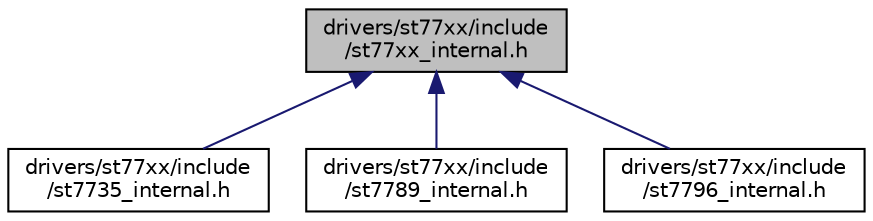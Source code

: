 digraph "drivers/st77xx/include/st77xx_internal.h"
{
 // LATEX_PDF_SIZE
  edge [fontname="Helvetica",fontsize="10",labelfontname="Helvetica",labelfontsize="10"];
  node [fontname="Helvetica",fontsize="10",shape=record];
  Node1 [label="drivers/st77xx/include\l/st77xx_internal.h",height=0.2,width=0.4,color="black", fillcolor="grey75", style="filled", fontcolor="black",tooltip="Internal definitions that are common for all ST77xx controllers."];
  Node1 -> Node2 [dir="back",color="midnightblue",fontsize="10",style="solid",fontname="Helvetica"];
  Node2 [label="drivers/st77xx/include\l/st7735_internal.h",height=0.2,width=0.4,color="black", fillcolor="white", style="filled",URL="$st7735__internal_8h.html",tooltip="Specific internal definitions for the ST7735 controller variant."];
  Node1 -> Node3 [dir="back",color="midnightblue",fontsize="10",style="solid",fontname="Helvetica"];
  Node3 [label="drivers/st77xx/include\l/st7789_internal.h",height=0.2,width=0.4,color="black", fillcolor="white", style="filled",URL="$st7789__internal_8h.html",tooltip="Specific internal definitions for the ST7789 controller variant."];
  Node1 -> Node4 [dir="back",color="midnightblue",fontsize="10",style="solid",fontname="Helvetica"];
  Node4 [label="drivers/st77xx/include\l/st7796_internal.h",height=0.2,width=0.4,color="black", fillcolor="white", style="filled",URL="$st7796__internal_8h.html",tooltip="Specific internal definitions for the ST7789 controller variant."];
}
